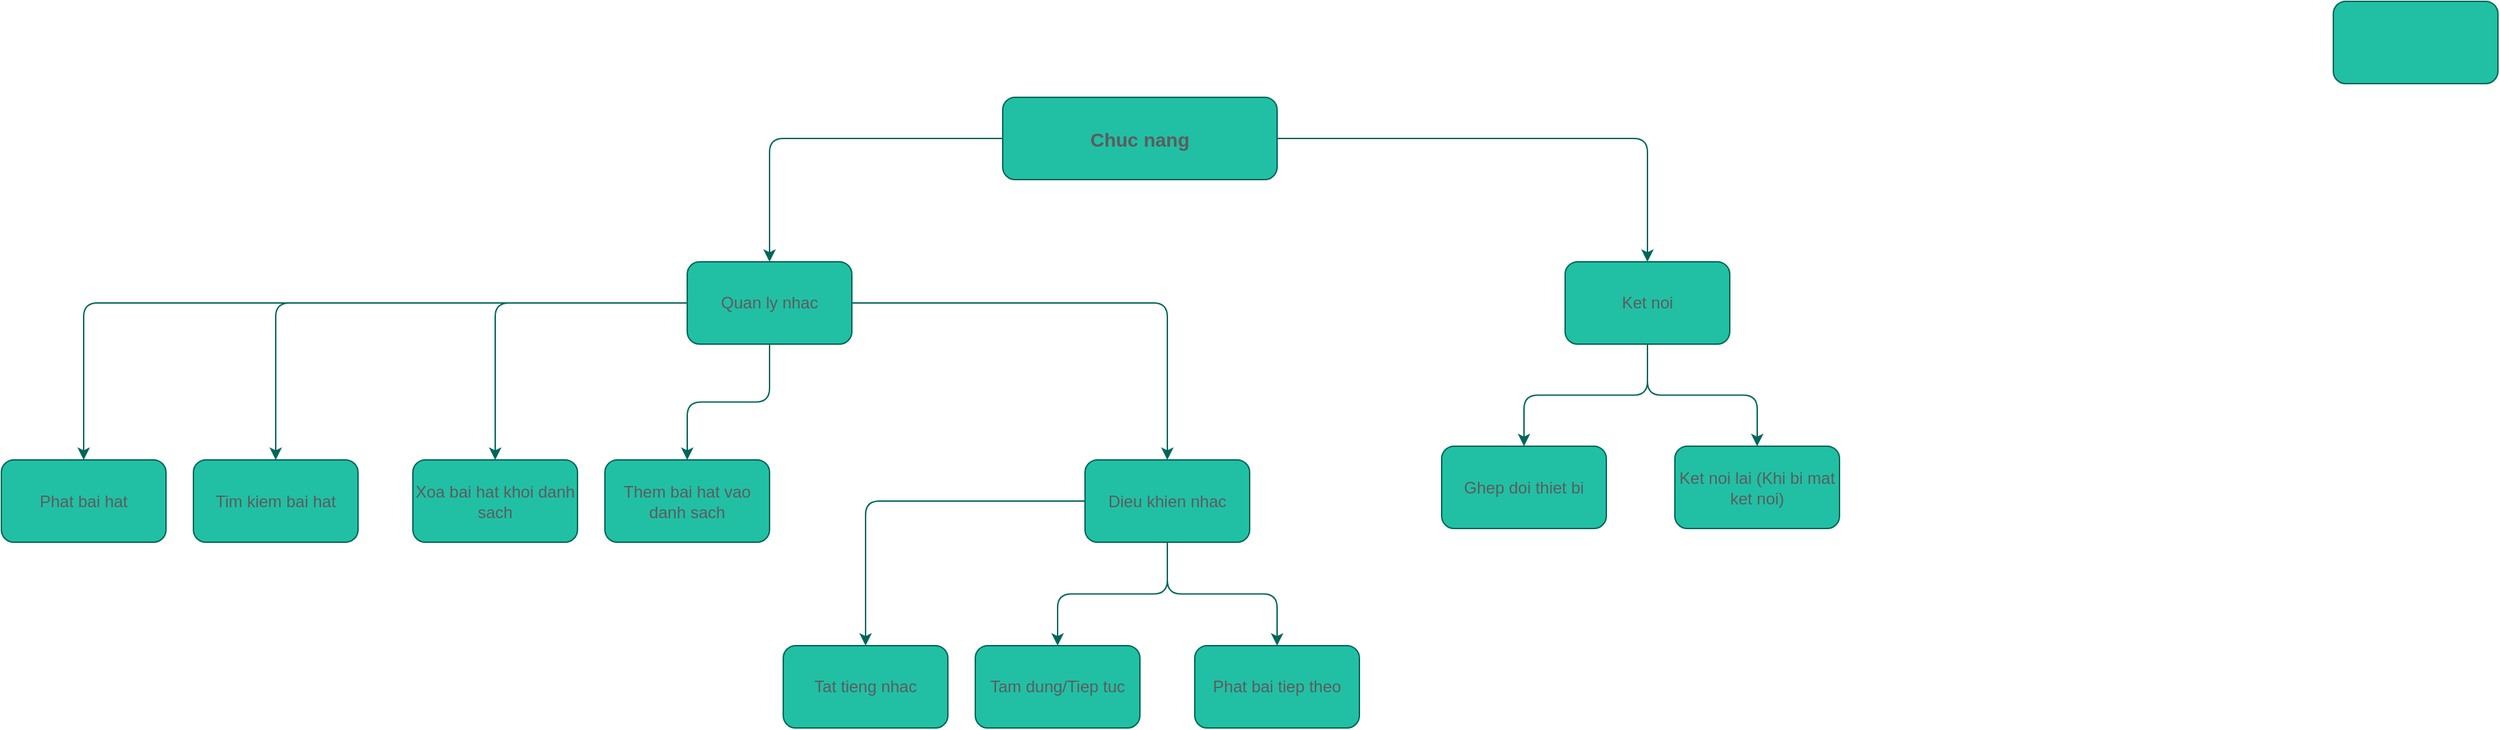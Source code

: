 <mxfile version="18.0.1" type="device"><diagram name="Page-1" id="97916047-d0de-89f5-080d-49f4d83e522f"><mxGraphModel dx="1673" dy="936" grid="1" gridSize="10" guides="1" tooltips="1" connect="1" arrows="1" fold="1" page="1" pageScale="1.5" pageWidth="1169" pageHeight="827" math="0" shadow="0"><root><mxCell id="0"/><mxCell id="1" parent="0"/><mxCell id="8byqwdOHnHKlGOWIdOy7-66" style="edgeStyle=orthogonalEdgeStyle;curved=0;rounded=1;sketch=0;orthogonalLoop=1;jettySize=auto;html=1;entryX=0.5;entryY=0;entryDx=0;entryDy=0;fontColor=#5C5C5C;strokeColor=#006658;fillColor=#21C0A5;" edge="1" parent="1" source="2" target="8byqwdOHnHKlGOWIdOy7-61"><mxGeometry relative="1" as="geometry"/></mxCell><mxCell id="8byqwdOHnHKlGOWIdOy7-67" style="edgeStyle=orthogonalEdgeStyle;curved=0;rounded=1;sketch=0;orthogonalLoop=1;jettySize=auto;html=1;fontColor=#5C5C5C;strokeColor=#006658;fillColor=#21C0A5;" edge="1" parent="1" source="2" target="8byqwdOHnHKlGOWIdOy7-60"><mxGeometry relative="1" as="geometry"/></mxCell><mxCell id="2" value="Chuc nang" style="rounded=1;strokeColor=#006658;shadow=0;fontStyle=1;fontSize=14;fillColor=#21C0A5;fontColor=#5C5C5C;" parent="1" vertex="1"><mxGeometry x="850" y="100" width="200" height="60" as="geometry"/></mxCell><mxCell id="8byqwdOHnHKlGOWIdOy7-56" value="Them bai hat vao danh sach" style="rounded=1;whiteSpace=wrap;html=1;shadow=0;sketch=0;fontColor=#5C5C5C;strokeColor=#006658;fillColor=#21C0A5;" vertex="1" parent="1"><mxGeometry x="560" y="364.5" width="120" height="60" as="geometry"/></mxCell><mxCell id="8byqwdOHnHKlGOWIdOy7-57" value="Phat bai hat" style="rounded=1;whiteSpace=wrap;html=1;shadow=0;sketch=0;fontColor=#5C5C5C;strokeColor=#006658;fillColor=#21C0A5;" vertex="1" parent="1"><mxGeometry x="120" y="364.5" width="120" height="60" as="geometry"/></mxCell><mxCell id="8byqwdOHnHKlGOWIdOy7-74" style="edgeStyle=orthogonalEdgeStyle;curved=0;rounded=1;sketch=0;orthogonalLoop=1;jettySize=auto;html=1;entryX=0.5;entryY=0;entryDx=0;entryDy=0;fontColor=#5C5C5C;strokeColor=#006658;fillColor=#21C0A5;" edge="1" parent="1" source="8byqwdOHnHKlGOWIdOy7-58" target="8byqwdOHnHKlGOWIdOy7-72"><mxGeometry relative="1" as="geometry"/></mxCell><mxCell id="8byqwdOHnHKlGOWIdOy7-75" style="edgeStyle=orthogonalEdgeStyle;curved=0;rounded=1;sketch=0;orthogonalLoop=1;jettySize=auto;html=1;fontColor=#5C5C5C;strokeColor=#006658;fillColor=#21C0A5;" edge="1" parent="1" source="8byqwdOHnHKlGOWIdOy7-58" target="8byqwdOHnHKlGOWIdOy7-73"><mxGeometry relative="1" as="geometry"/></mxCell><mxCell id="8byqwdOHnHKlGOWIdOy7-80" style="edgeStyle=orthogonalEdgeStyle;curved=0;rounded=1;sketch=0;orthogonalLoop=1;jettySize=auto;html=1;fontColor=#5C5C5C;strokeColor=#006658;fillColor=#21C0A5;" edge="1" parent="1" source="8byqwdOHnHKlGOWIdOy7-58" target="8byqwdOHnHKlGOWIdOy7-79"><mxGeometry relative="1" as="geometry"/></mxCell><mxCell id="8byqwdOHnHKlGOWIdOy7-58" value="Dieu khien nhac" style="rounded=1;whiteSpace=wrap;html=1;shadow=0;sketch=0;fontColor=#5C5C5C;strokeColor=#006658;fillColor=#21C0A5;" vertex="1" parent="1"><mxGeometry x="910" y="364.5" width="120" height="60" as="geometry"/></mxCell><mxCell id="8byqwdOHnHKlGOWIdOy7-59" value="Tim kiem bai hat" style="rounded=1;whiteSpace=wrap;html=1;shadow=0;sketch=0;fontColor=#5C5C5C;strokeColor=#006658;fillColor=#21C0A5;" vertex="1" parent="1"><mxGeometry x="260" y="364.5" width="120" height="60" as="geometry"/></mxCell><mxCell id="8byqwdOHnHKlGOWIdOy7-70" style="edgeStyle=orthogonalEdgeStyle;curved=0;rounded=1;sketch=0;orthogonalLoop=1;jettySize=auto;html=1;fontColor=#5C5C5C;strokeColor=#006658;fillColor=#21C0A5;" edge="1" parent="1" source="8byqwdOHnHKlGOWIdOy7-60" target="8byqwdOHnHKlGOWIdOy7-68"><mxGeometry relative="1" as="geometry"/></mxCell><mxCell id="8byqwdOHnHKlGOWIdOy7-71" style="edgeStyle=orthogonalEdgeStyle;curved=0;rounded=1;sketch=0;orthogonalLoop=1;jettySize=auto;html=1;fontColor=#5C5C5C;strokeColor=#006658;fillColor=#21C0A5;" edge="1" parent="1" source="8byqwdOHnHKlGOWIdOy7-60" target="8byqwdOHnHKlGOWIdOy7-69"><mxGeometry relative="1" as="geometry"/></mxCell><mxCell id="8byqwdOHnHKlGOWIdOy7-60" value="Ket noi" style="rounded=1;whiteSpace=wrap;html=1;sketch=0;fontColor=#5C5C5C;strokeColor=#006658;fillColor=#21C0A5;" vertex="1" parent="1"><mxGeometry x="1260" y="220" width="120" height="60" as="geometry"/></mxCell><mxCell id="8byqwdOHnHKlGOWIdOy7-62" style="edgeStyle=orthogonalEdgeStyle;curved=0;rounded=1;sketch=0;orthogonalLoop=1;jettySize=auto;html=1;fontColor=#5C5C5C;strokeColor=#006658;fillColor=#21C0A5;" edge="1" parent="1" source="8byqwdOHnHKlGOWIdOy7-61" target="8byqwdOHnHKlGOWIdOy7-57"><mxGeometry relative="1" as="geometry"/></mxCell><mxCell id="8byqwdOHnHKlGOWIdOy7-63" style="edgeStyle=orthogonalEdgeStyle;curved=0;rounded=1;sketch=0;orthogonalLoop=1;jettySize=auto;html=1;entryX=0.5;entryY=0;entryDx=0;entryDy=0;fontColor=#5C5C5C;strokeColor=#006658;fillColor=#21C0A5;" edge="1" parent="1" source="8byqwdOHnHKlGOWIdOy7-61" target="8byqwdOHnHKlGOWIdOy7-59"><mxGeometry relative="1" as="geometry"/></mxCell><mxCell id="8byqwdOHnHKlGOWIdOy7-64" style="edgeStyle=orthogonalEdgeStyle;curved=0;rounded=1;sketch=0;orthogonalLoop=1;jettySize=auto;html=1;fontColor=#5C5C5C;strokeColor=#006658;fillColor=#21C0A5;" edge="1" parent="1" source="8byqwdOHnHKlGOWIdOy7-61" target="8byqwdOHnHKlGOWIdOy7-56"><mxGeometry relative="1" as="geometry"/></mxCell><mxCell id="8byqwdOHnHKlGOWIdOy7-65" style="edgeStyle=orthogonalEdgeStyle;curved=0;rounded=1;sketch=0;orthogonalLoop=1;jettySize=auto;html=1;fontColor=#5C5C5C;strokeColor=#006658;fillColor=#21C0A5;" edge="1" parent="1" source="8byqwdOHnHKlGOWIdOy7-61" target="8byqwdOHnHKlGOWIdOy7-58"><mxGeometry relative="1" as="geometry"/></mxCell><mxCell id="8byqwdOHnHKlGOWIdOy7-78" style="edgeStyle=orthogonalEdgeStyle;curved=0;rounded=1;sketch=0;orthogonalLoop=1;jettySize=auto;html=1;entryX=0.5;entryY=0;entryDx=0;entryDy=0;fontColor=#5C5C5C;strokeColor=#006658;fillColor=#21C0A5;" edge="1" parent="1" source="8byqwdOHnHKlGOWIdOy7-61" target="8byqwdOHnHKlGOWIdOy7-77"><mxGeometry relative="1" as="geometry"/></mxCell><mxCell id="8byqwdOHnHKlGOWIdOy7-61" value="Quan ly nhac" style="rounded=1;whiteSpace=wrap;html=1;sketch=0;fontColor=#5C5C5C;strokeColor=#006658;fillColor=#21C0A5;" vertex="1" parent="1"><mxGeometry x="620" y="220" width="120" height="60" as="geometry"/></mxCell><mxCell id="8byqwdOHnHKlGOWIdOy7-68" value="Ghep doi thiet bi" style="rounded=1;whiteSpace=wrap;html=1;sketch=0;fontColor=#5C5C5C;strokeColor=#006658;fillColor=#21C0A5;" vertex="1" parent="1"><mxGeometry x="1170" y="354.5" width="120" height="60" as="geometry"/></mxCell><mxCell id="8byqwdOHnHKlGOWIdOy7-69" value="Ket noi lai (Khi bi mat ket noi)" style="rounded=1;whiteSpace=wrap;html=1;sketch=0;fontColor=#5C5C5C;strokeColor=#006658;fillColor=#21C0A5;" vertex="1" parent="1"><mxGeometry x="1340" y="354.5" width="120" height="60" as="geometry"/></mxCell><mxCell id="8byqwdOHnHKlGOWIdOy7-72" value="Tam dung/Tiep tuc" style="rounded=1;whiteSpace=wrap;html=1;sketch=0;fontColor=#5C5C5C;strokeColor=#006658;fillColor=#21C0A5;" vertex="1" parent="1"><mxGeometry x="830" y="500" width="120" height="60" as="geometry"/></mxCell><mxCell id="8byqwdOHnHKlGOWIdOy7-73" value="Phat bai tiep theo" style="rounded=1;whiteSpace=wrap;html=1;sketch=0;fontColor=#5C5C5C;strokeColor=#006658;fillColor=#21C0A5;" vertex="1" parent="1"><mxGeometry x="990" y="500" width="120" height="60" as="geometry"/></mxCell><mxCell id="8byqwdOHnHKlGOWIdOy7-77" value="Xoa bai hat khoi danh sach" style="rounded=1;whiteSpace=wrap;html=1;sketch=0;fontColor=#5C5C5C;strokeColor=#006658;fillColor=#21C0A5;" vertex="1" parent="1"><mxGeometry x="420" y="364.5" width="120" height="60" as="geometry"/></mxCell><mxCell id="8byqwdOHnHKlGOWIdOy7-79" value="Tat tieng nhac" style="rounded=1;whiteSpace=wrap;html=1;sketch=0;fontColor=#5C5C5C;strokeColor=#006658;fillColor=#21C0A5;" vertex="1" parent="1"><mxGeometry x="690" y="500" width="120" height="60" as="geometry"/></mxCell><mxCell id="8byqwdOHnHKlGOWIdOy7-81" value="" style="rounded=1;whiteSpace=wrap;html=1;sketch=0;fontColor=#5C5C5C;strokeColor=#006658;fillColor=#21C0A5;" vertex="1" parent="1"><mxGeometry x="1820" y="30" width="120" height="60" as="geometry"/></mxCell></root></mxGraphModel></diagram></mxfile>